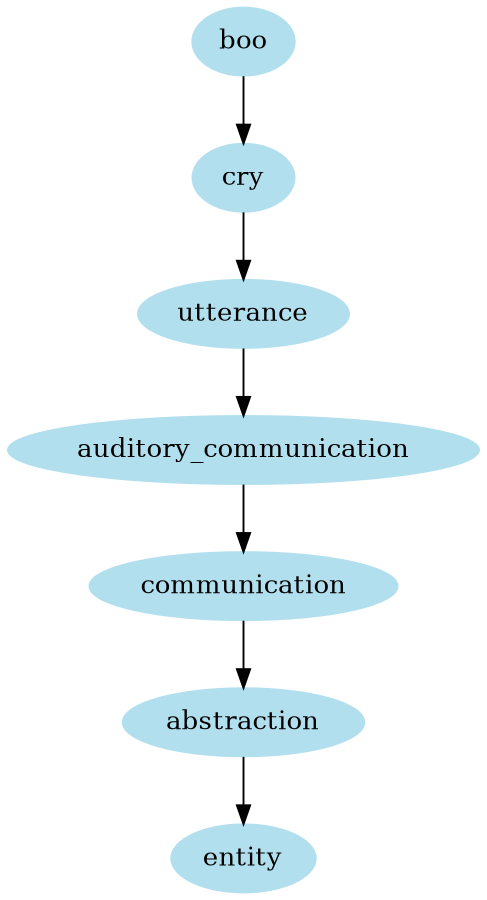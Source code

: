 digraph unix {
	node [color=lightblue2 style=filled]
	size="6,6"
	boo -> cry
	cry -> utterance
	utterance -> auditory_communication
	auditory_communication -> communication
	communication -> abstraction
	abstraction -> entity
}

